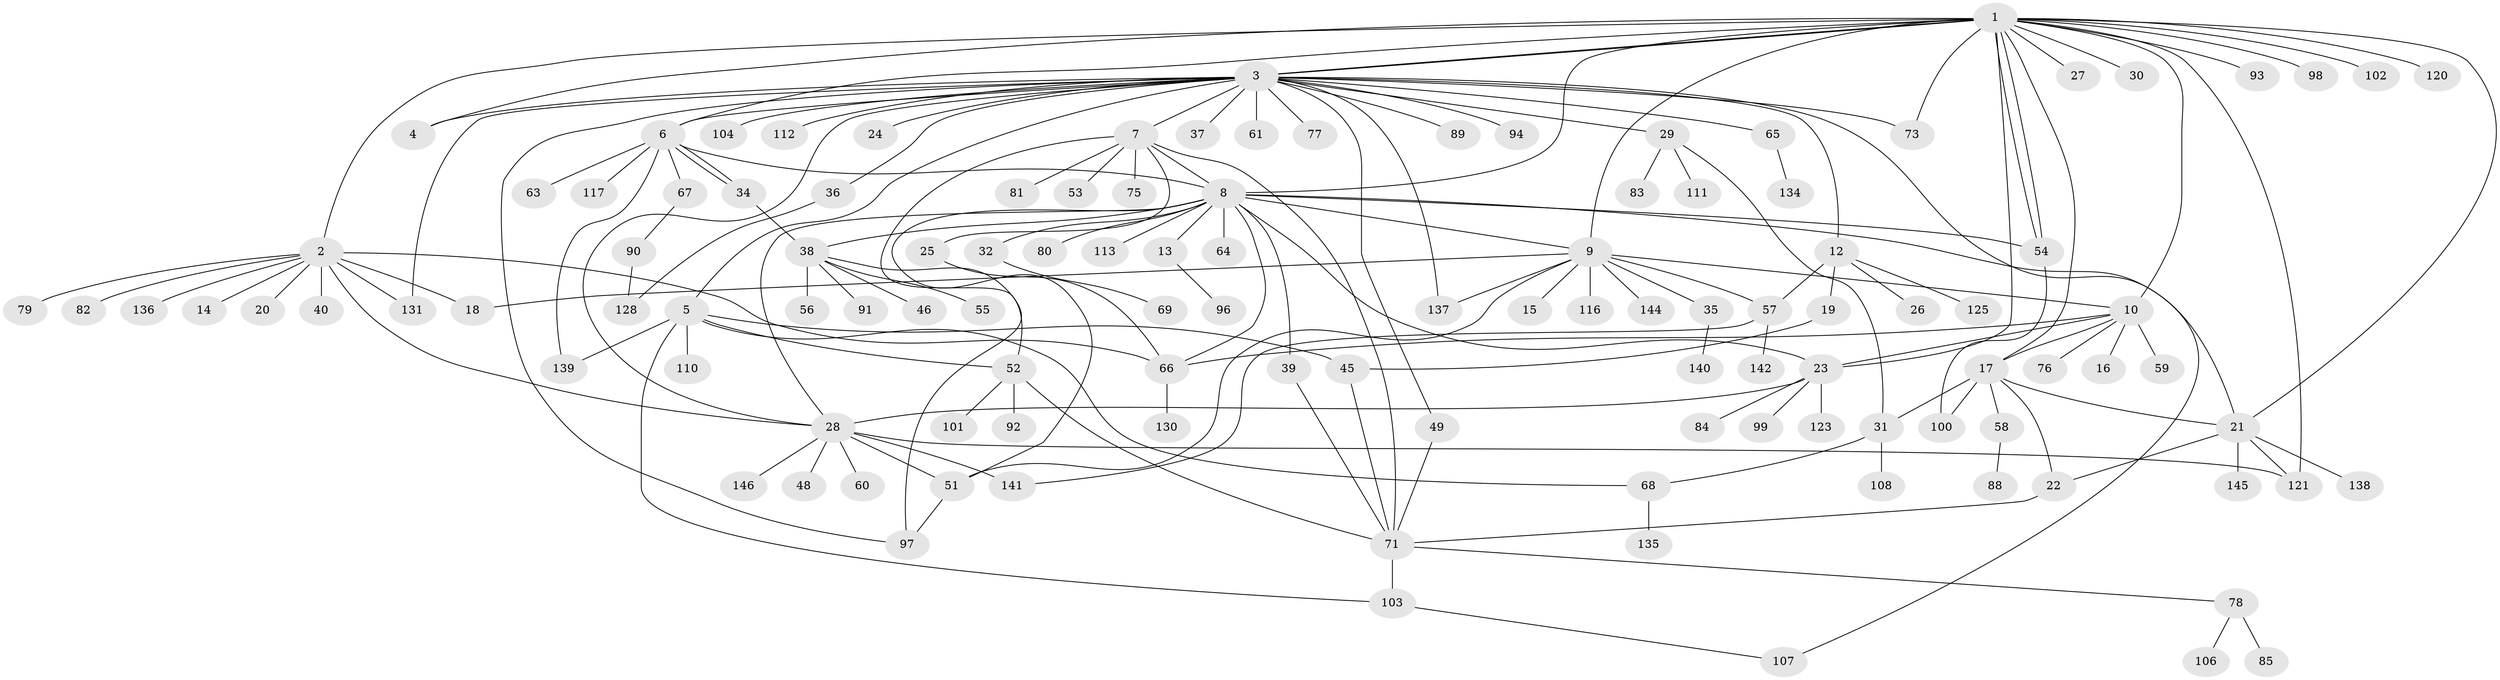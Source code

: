 // Generated by graph-tools (version 1.1) at 2025/51/02/27/25 19:51:57]
// undirected, 117 vertices, 165 edges
graph export_dot {
graph [start="1"]
  node [color=gray90,style=filled];
  1 [super="+95"];
  2 [super="+70"];
  3 [super="+43"];
  4 [super="+115"];
  5 [super="+122"];
  6 [super="+47"];
  7 [super="+129"];
  8 [super="+11"];
  9 [super="+41"];
  10 [super="+105"];
  12 [super="+72"];
  13;
  14;
  15;
  16;
  17 [super="+62"];
  18;
  19;
  20;
  21 [super="+74"];
  22;
  23 [super="+147"];
  24;
  25;
  26;
  27;
  28 [super="+42"];
  29 [super="+50"];
  30;
  31;
  32 [super="+33"];
  34;
  35;
  36;
  37 [super="+87"];
  38 [super="+44"];
  39;
  40;
  45 [super="+109"];
  46;
  48;
  49;
  51;
  52 [super="+132"];
  53;
  54;
  55;
  56;
  57 [super="+86"];
  58;
  59;
  60 [super="+126"];
  61;
  63;
  64;
  65;
  66 [super="+114"];
  67;
  68;
  69;
  71 [super="+127"];
  73;
  75;
  76;
  77;
  78 [super="+133"];
  79;
  80;
  81;
  82;
  83;
  84;
  85;
  88;
  89;
  90;
  91;
  92;
  93;
  94;
  96;
  97;
  98 [super="+124"];
  99;
  100 [super="+118"];
  101;
  102;
  103 [super="+119"];
  104;
  106;
  107;
  108;
  110;
  111;
  112;
  113;
  116;
  117;
  120;
  121;
  123;
  125;
  128;
  130;
  131;
  134;
  135;
  136;
  137;
  138;
  139;
  140;
  141 [super="+143"];
  142;
  144;
  145;
  146;
  1 -- 2;
  1 -- 3;
  1 -- 3;
  1 -- 4;
  1 -- 6;
  1 -- 8 [weight=2];
  1 -- 9;
  1 -- 10;
  1 -- 17;
  1 -- 23;
  1 -- 27;
  1 -- 30;
  1 -- 54;
  1 -- 54;
  1 -- 73;
  1 -- 93;
  1 -- 98 [weight=2];
  1 -- 102;
  1 -- 120;
  1 -- 121;
  1 -- 21;
  2 -- 14;
  2 -- 18;
  2 -- 20;
  2 -- 28;
  2 -- 40;
  2 -- 79;
  2 -- 82;
  2 -- 136;
  2 -- 131;
  2 -- 66;
  3 -- 5;
  3 -- 6;
  3 -- 7;
  3 -- 12;
  3 -- 24;
  3 -- 28;
  3 -- 29;
  3 -- 36;
  3 -- 37;
  3 -- 49;
  3 -- 61;
  3 -- 65;
  3 -- 77;
  3 -- 89;
  3 -- 94;
  3 -- 97;
  3 -- 104;
  3 -- 107;
  3 -- 112;
  3 -- 131;
  3 -- 137;
  3 -- 73;
  3 -- 4;
  5 -- 68;
  5 -- 103;
  5 -- 110;
  5 -- 139;
  5 -- 45 [weight=2];
  5 -- 52;
  6 -- 8;
  6 -- 34;
  6 -- 34;
  6 -- 63;
  6 -- 67;
  6 -- 117;
  6 -- 139;
  7 -- 8;
  7 -- 25;
  7 -- 53;
  7 -- 71;
  7 -- 75;
  7 -- 81;
  7 -- 97;
  8 -- 9;
  8 -- 13;
  8 -- 28;
  8 -- 39;
  8 -- 54;
  8 -- 64;
  8 -- 80;
  8 -- 23;
  8 -- 32;
  8 -- 113;
  8 -- 51;
  8 -- 38;
  8 -- 66;
  8 -- 21;
  9 -- 10;
  9 -- 15;
  9 -- 35;
  9 -- 51;
  9 -- 57;
  9 -- 116;
  9 -- 137;
  9 -- 144;
  9 -- 18;
  10 -- 16;
  10 -- 17;
  10 -- 23;
  10 -- 59;
  10 -- 66;
  10 -- 76;
  12 -- 19;
  12 -- 26;
  12 -- 125;
  12 -- 57;
  13 -- 96;
  17 -- 21;
  17 -- 22;
  17 -- 31;
  17 -- 58;
  17 -- 100;
  19 -- 45;
  21 -- 145;
  21 -- 22;
  21 -- 121;
  21 -- 138;
  22 -- 71;
  23 -- 28;
  23 -- 84;
  23 -- 99;
  23 -- 123;
  25 -- 66;
  28 -- 48;
  28 -- 51;
  28 -- 60;
  28 -- 121;
  28 -- 141;
  28 -- 146;
  29 -- 31;
  29 -- 83;
  29 -- 111;
  31 -- 68;
  31 -- 108;
  32 -- 69;
  34 -- 38;
  35 -- 140;
  36 -- 128;
  38 -- 46;
  38 -- 52;
  38 -- 55;
  38 -- 56;
  38 -- 91;
  39 -- 71;
  45 -- 71;
  49 -- 71;
  51 -- 97;
  52 -- 71;
  52 -- 92;
  52 -- 101;
  54 -- 100;
  57 -- 141;
  57 -- 142;
  58 -- 88;
  65 -- 134;
  66 -- 130;
  67 -- 90;
  68 -- 135;
  71 -- 78;
  71 -- 103;
  78 -- 85;
  78 -- 106;
  90 -- 128;
  103 -- 107;
}
